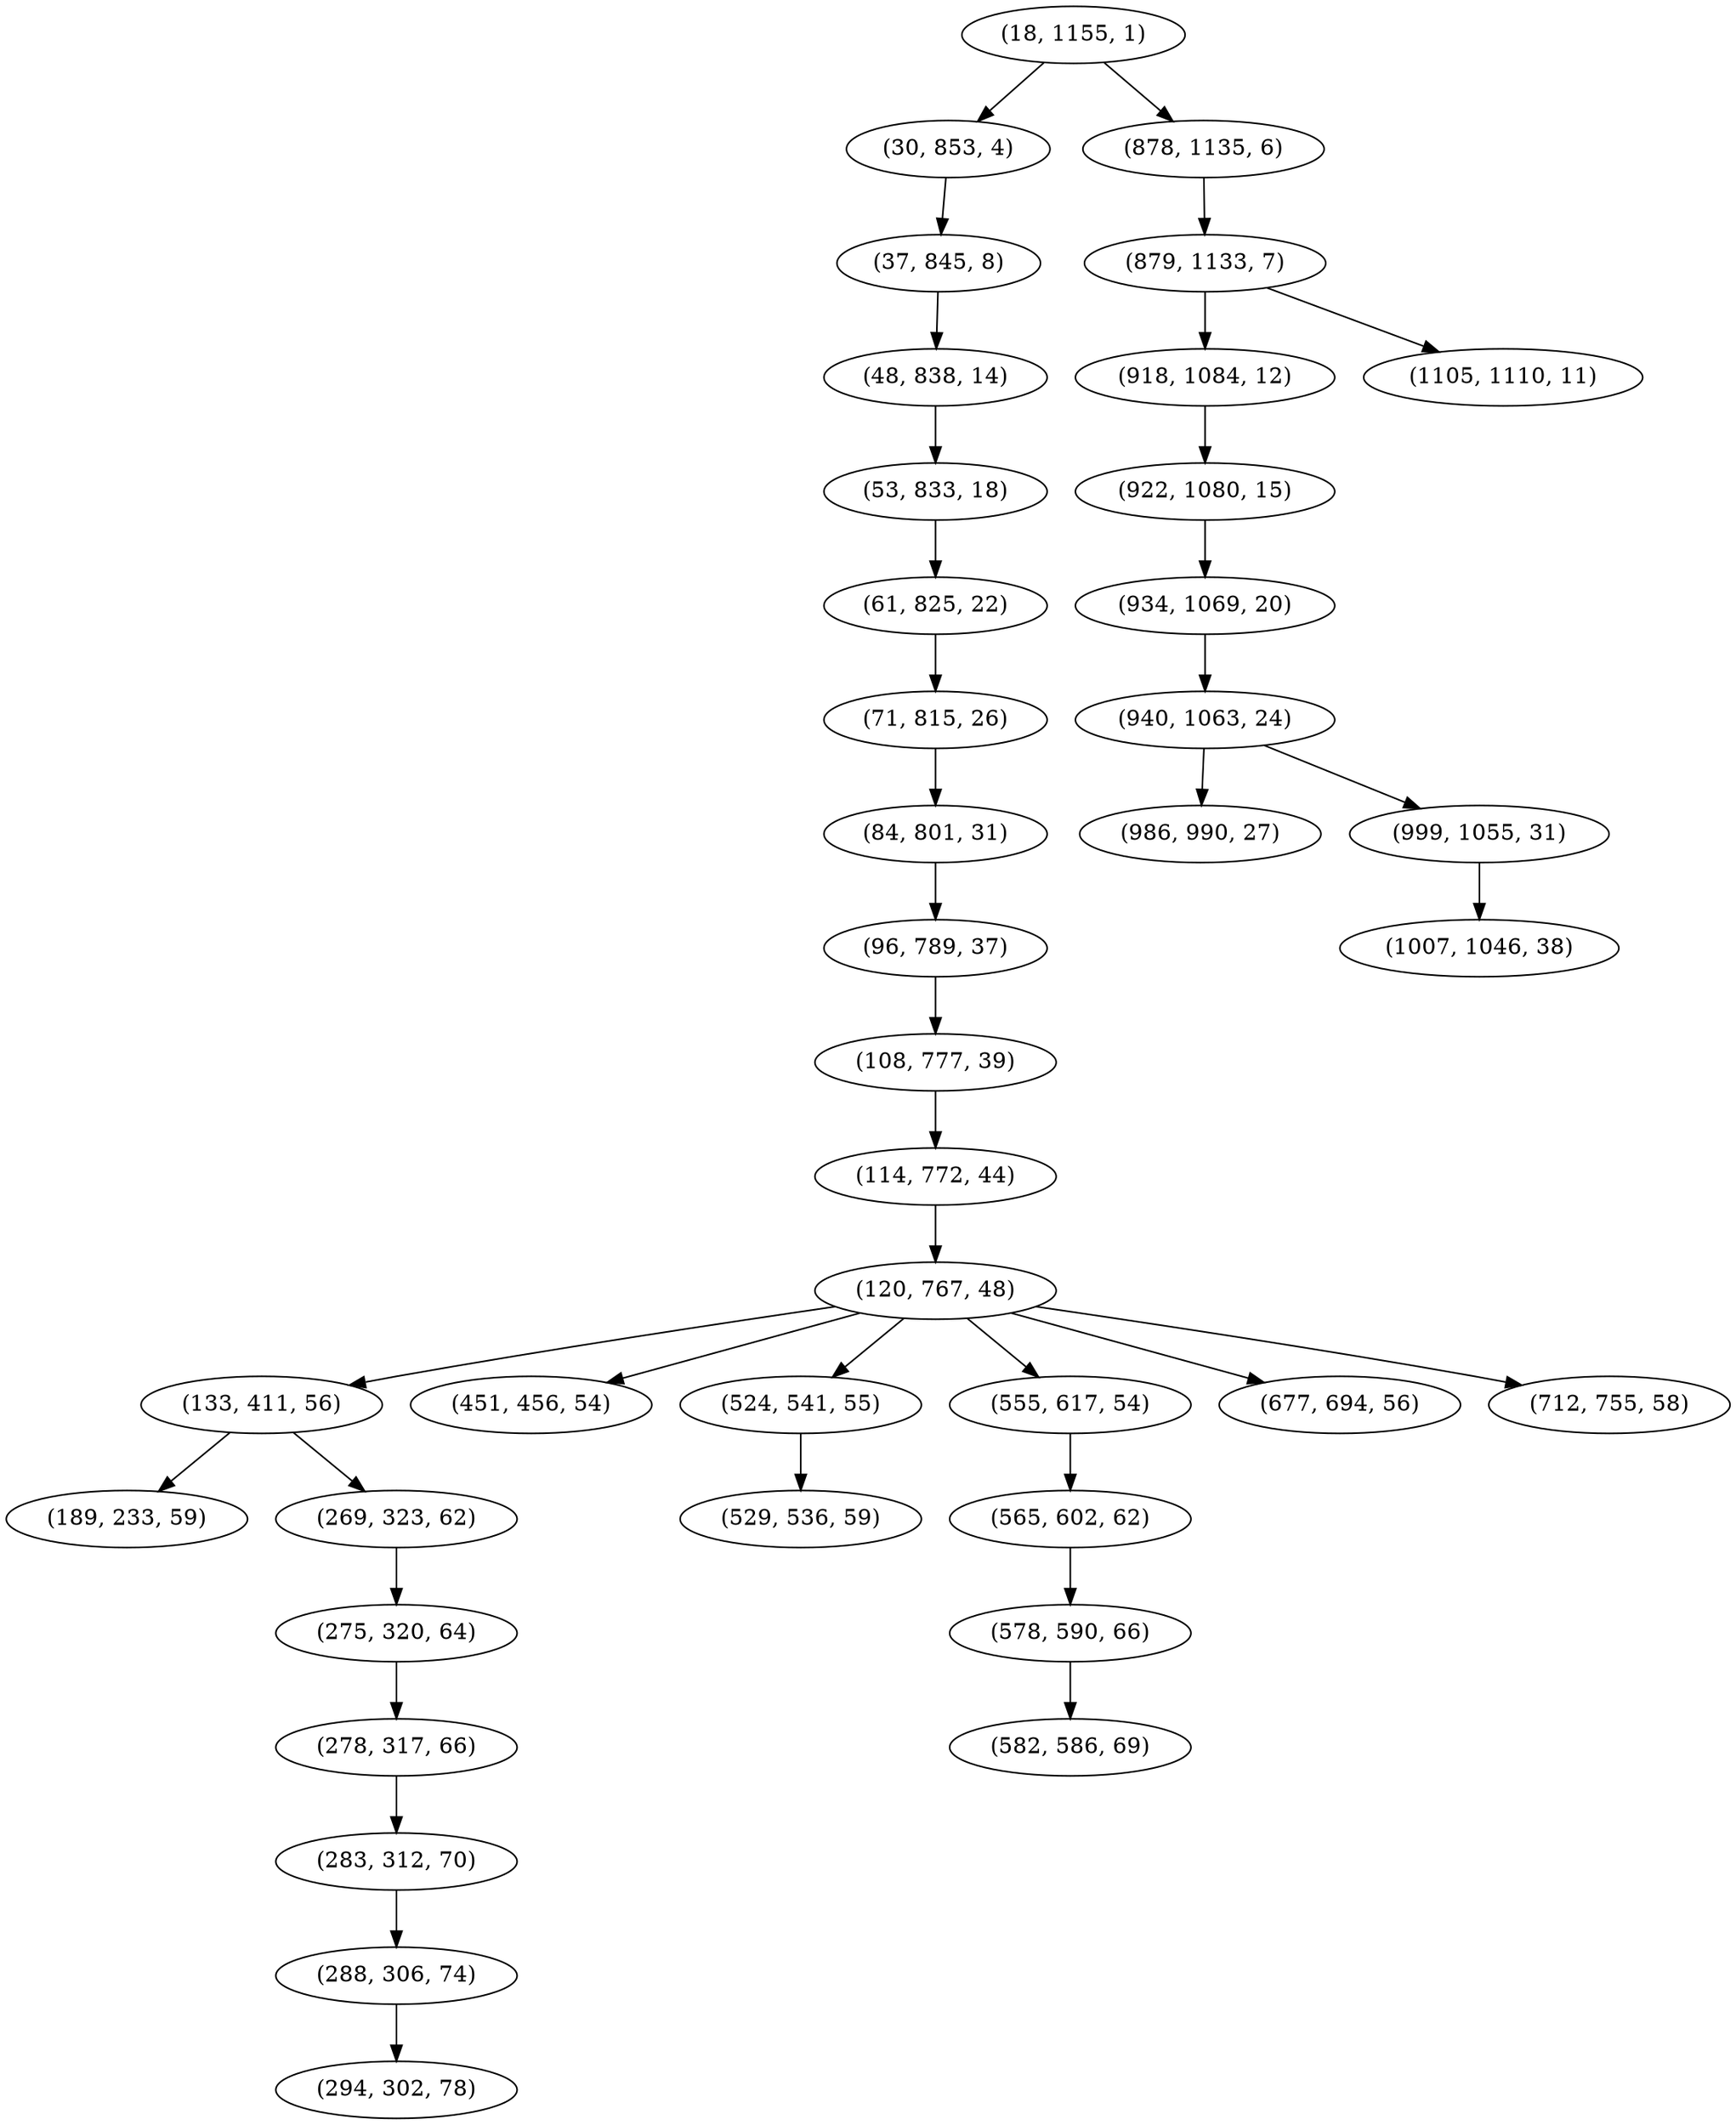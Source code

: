 digraph tree {
    "(18, 1155, 1)";
    "(30, 853, 4)";
    "(37, 845, 8)";
    "(48, 838, 14)";
    "(53, 833, 18)";
    "(61, 825, 22)";
    "(71, 815, 26)";
    "(84, 801, 31)";
    "(96, 789, 37)";
    "(108, 777, 39)";
    "(114, 772, 44)";
    "(120, 767, 48)";
    "(133, 411, 56)";
    "(189, 233, 59)";
    "(269, 323, 62)";
    "(275, 320, 64)";
    "(278, 317, 66)";
    "(283, 312, 70)";
    "(288, 306, 74)";
    "(294, 302, 78)";
    "(451, 456, 54)";
    "(524, 541, 55)";
    "(529, 536, 59)";
    "(555, 617, 54)";
    "(565, 602, 62)";
    "(578, 590, 66)";
    "(582, 586, 69)";
    "(677, 694, 56)";
    "(712, 755, 58)";
    "(878, 1135, 6)";
    "(879, 1133, 7)";
    "(918, 1084, 12)";
    "(922, 1080, 15)";
    "(934, 1069, 20)";
    "(940, 1063, 24)";
    "(986, 990, 27)";
    "(999, 1055, 31)";
    "(1007, 1046, 38)";
    "(1105, 1110, 11)";
    "(18, 1155, 1)" -> "(30, 853, 4)";
    "(18, 1155, 1)" -> "(878, 1135, 6)";
    "(30, 853, 4)" -> "(37, 845, 8)";
    "(37, 845, 8)" -> "(48, 838, 14)";
    "(48, 838, 14)" -> "(53, 833, 18)";
    "(53, 833, 18)" -> "(61, 825, 22)";
    "(61, 825, 22)" -> "(71, 815, 26)";
    "(71, 815, 26)" -> "(84, 801, 31)";
    "(84, 801, 31)" -> "(96, 789, 37)";
    "(96, 789, 37)" -> "(108, 777, 39)";
    "(108, 777, 39)" -> "(114, 772, 44)";
    "(114, 772, 44)" -> "(120, 767, 48)";
    "(120, 767, 48)" -> "(133, 411, 56)";
    "(120, 767, 48)" -> "(451, 456, 54)";
    "(120, 767, 48)" -> "(524, 541, 55)";
    "(120, 767, 48)" -> "(555, 617, 54)";
    "(120, 767, 48)" -> "(677, 694, 56)";
    "(120, 767, 48)" -> "(712, 755, 58)";
    "(133, 411, 56)" -> "(189, 233, 59)";
    "(133, 411, 56)" -> "(269, 323, 62)";
    "(269, 323, 62)" -> "(275, 320, 64)";
    "(275, 320, 64)" -> "(278, 317, 66)";
    "(278, 317, 66)" -> "(283, 312, 70)";
    "(283, 312, 70)" -> "(288, 306, 74)";
    "(288, 306, 74)" -> "(294, 302, 78)";
    "(524, 541, 55)" -> "(529, 536, 59)";
    "(555, 617, 54)" -> "(565, 602, 62)";
    "(565, 602, 62)" -> "(578, 590, 66)";
    "(578, 590, 66)" -> "(582, 586, 69)";
    "(878, 1135, 6)" -> "(879, 1133, 7)";
    "(879, 1133, 7)" -> "(918, 1084, 12)";
    "(879, 1133, 7)" -> "(1105, 1110, 11)";
    "(918, 1084, 12)" -> "(922, 1080, 15)";
    "(922, 1080, 15)" -> "(934, 1069, 20)";
    "(934, 1069, 20)" -> "(940, 1063, 24)";
    "(940, 1063, 24)" -> "(986, 990, 27)";
    "(940, 1063, 24)" -> "(999, 1055, 31)";
    "(999, 1055, 31)" -> "(1007, 1046, 38)";
}
